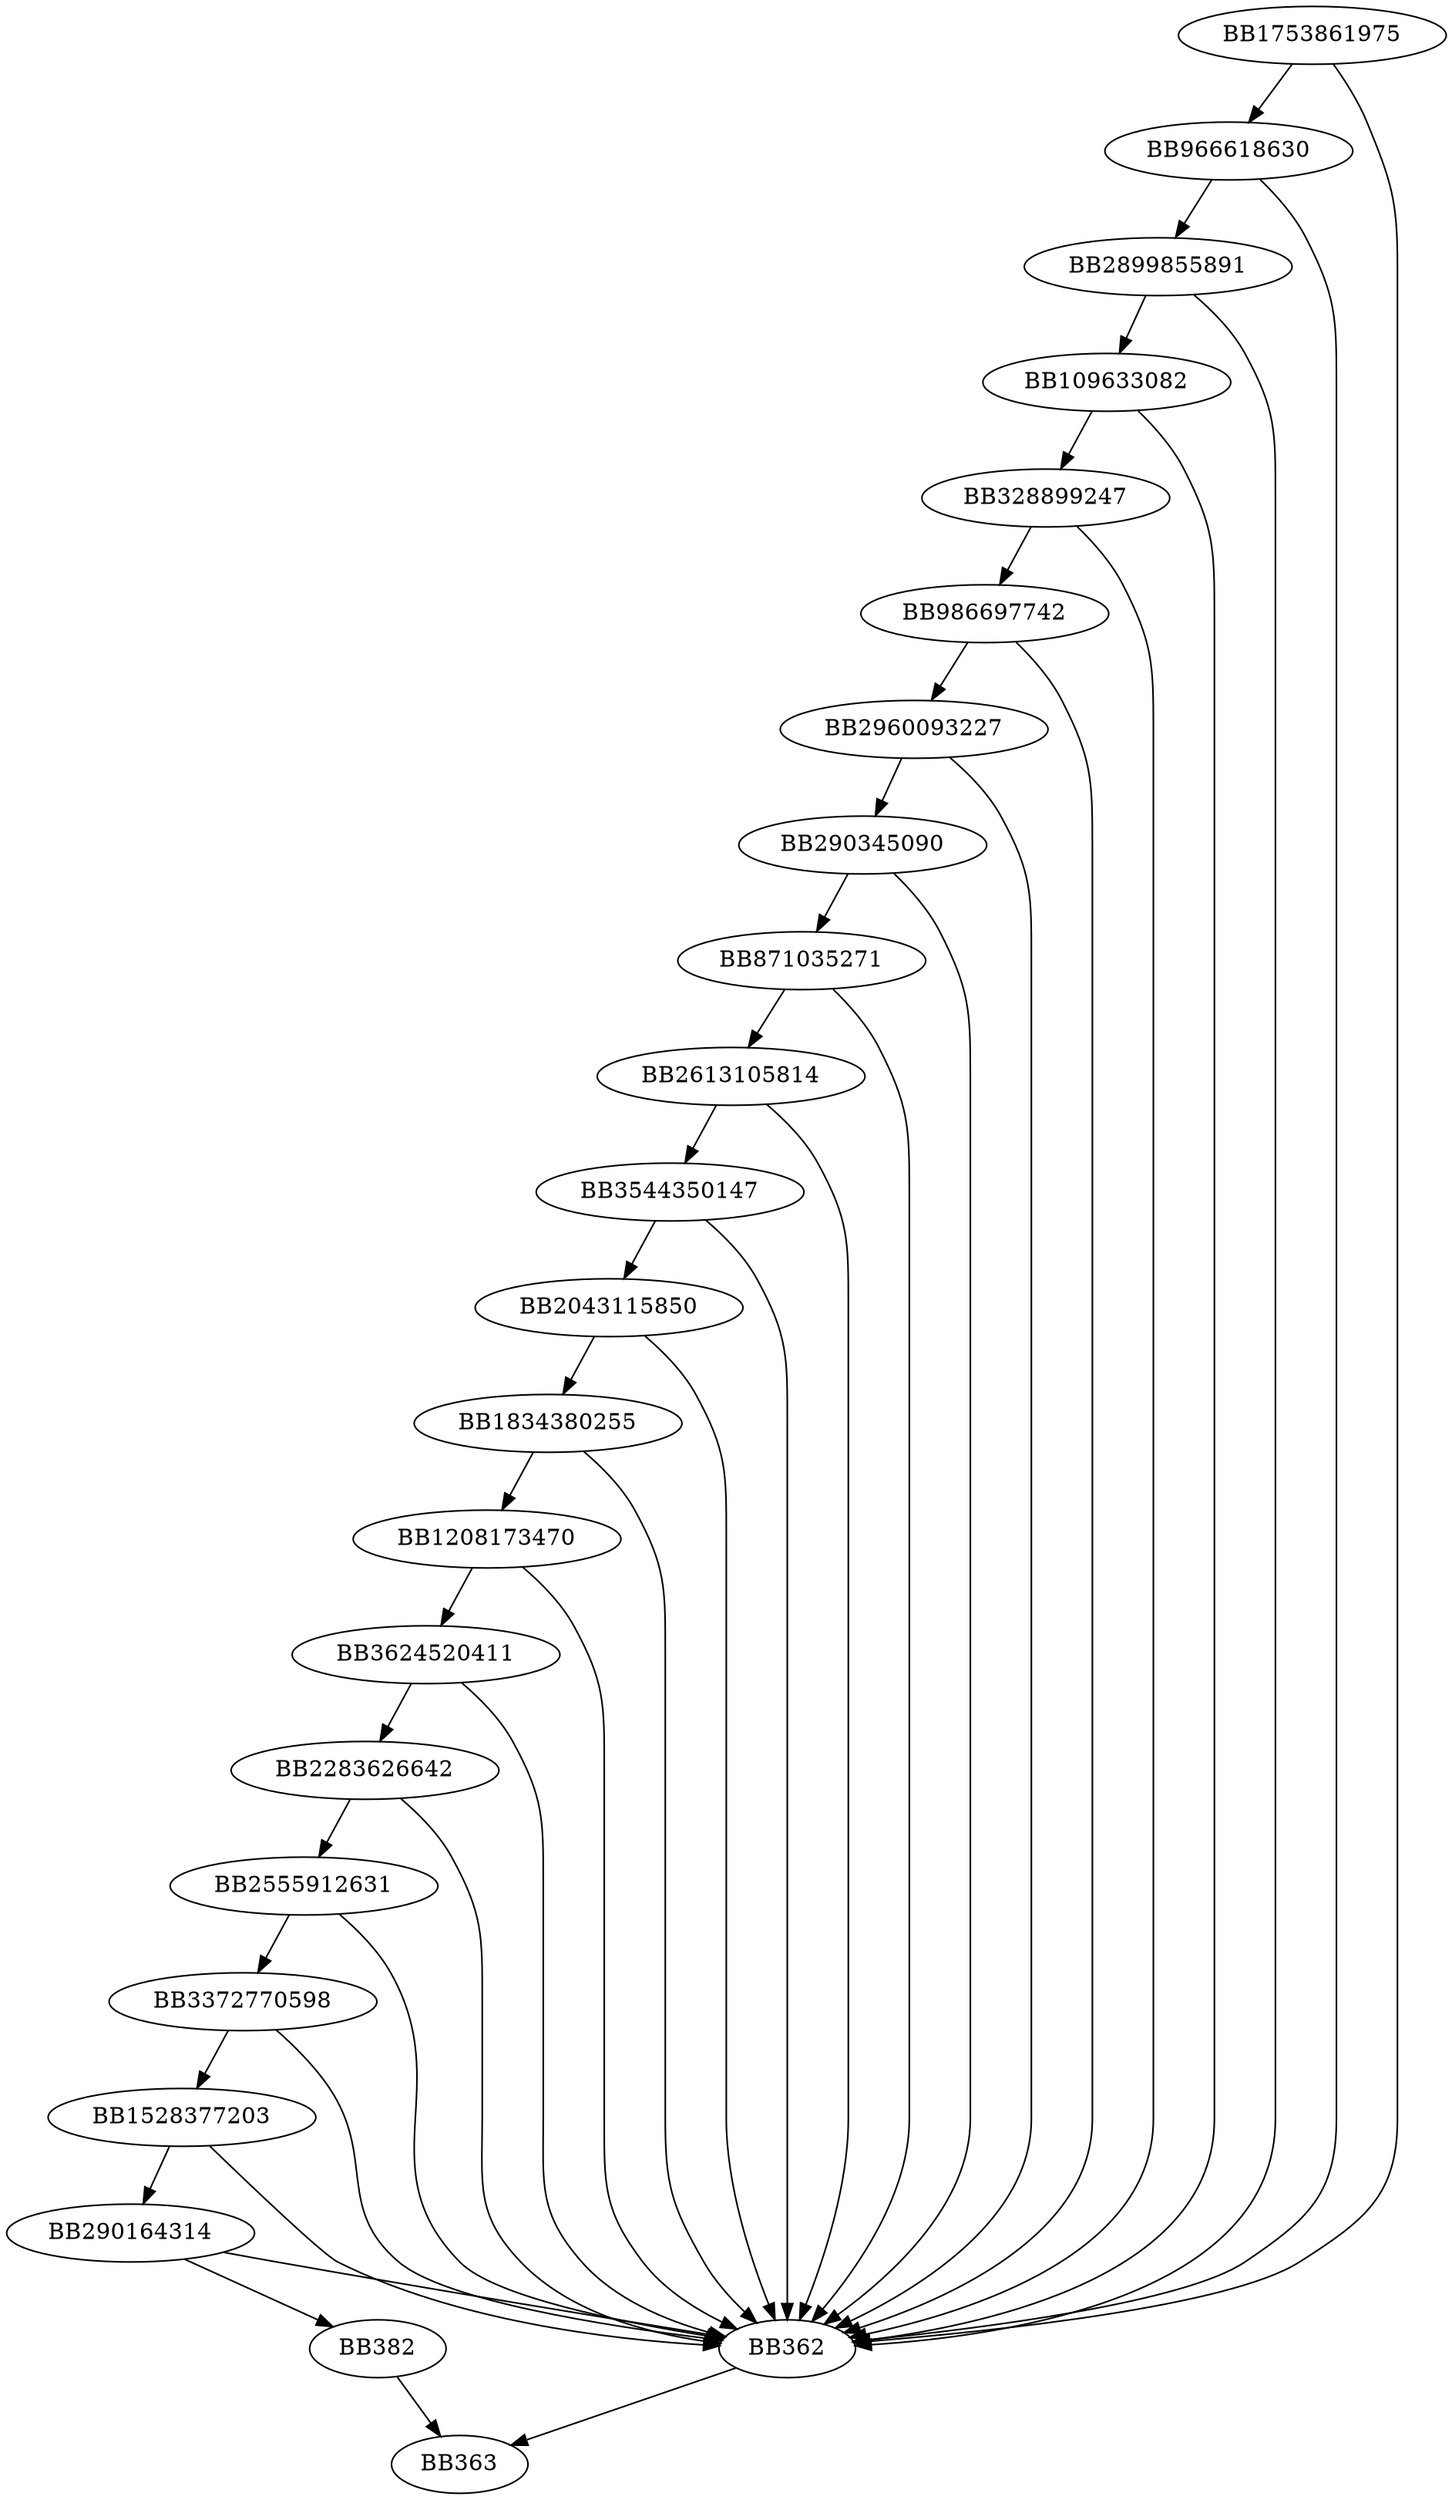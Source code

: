 digraph G{
	BB1753861975->BB966618630;
	BB1753861975->BB362;
	BB362->BB363;
	BB966618630->BB2899855891;
	BB966618630->BB362;
	BB2899855891->BB109633082;
	BB2899855891->BB362;
	BB109633082->BB328899247;
	BB109633082->BB362;
	BB328899247->BB986697742;
	BB328899247->BB362;
	BB986697742->BB2960093227;
	BB986697742->BB362;
	BB2960093227->BB290345090;
	BB2960093227->BB362;
	BB290345090->BB871035271;
	BB290345090->BB362;
	BB871035271->BB2613105814;
	BB871035271->BB362;
	BB2613105814->BB3544350147;
	BB2613105814->BB362;
	BB3544350147->BB2043115850;
	BB3544350147->BB362;
	BB2043115850->BB1834380255;
	BB2043115850->BB362;
	BB1834380255->BB1208173470;
	BB1834380255->BB362;
	BB1208173470->BB3624520411;
	BB1208173470->BB362;
	BB3624520411->BB2283626642;
	BB3624520411->BB362;
	BB2283626642->BB2555912631;
	BB2283626642->BB362;
	BB2555912631->BB3372770598;
	BB2555912631->BB362;
	BB3372770598->BB1528377203;
	BB3372770598->BB362;
	BB1528377203->BB290164314;
	BB1528377203->BB362;
	BB290164314->BB382;
	BB290164314->BB362;
	BB382->BB363;
}
